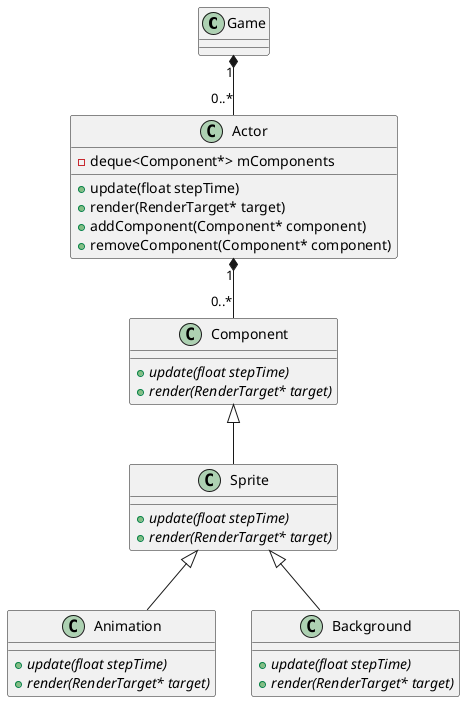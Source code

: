﻿@startuml Main
'https://plantuml.com/class-diagram

class Game

class Actor {
    +update(float stepTime)
    +render(RenderTarget* target)
    +addComponent(Component* component)
    +removeComponent(Component* component)
    -deque<Component*> mComponents
}

class Component {
    {abstract}+update(float stepTime)
    {abstract}+render(RenderTarget* target)
}

class Sprite {
    {abstract}+update(float stepTime)
    {abstract}+render(RenderTarget* target)
}

class Animation {
    {abstract}+update(float stepTime)
    {abstract}+render(RenderTarget* target)
}

class Background {
    {abstract}+update(float stepTime)
    {abstract}+render(RenderTarget* target)
}

Game "1" *-- "0..*" Actor

Actor "1" *-- "0..*" Component

Component <|-- Sprite

Sprite <|-- Animation
Sprite <|-- Background

@enduml
